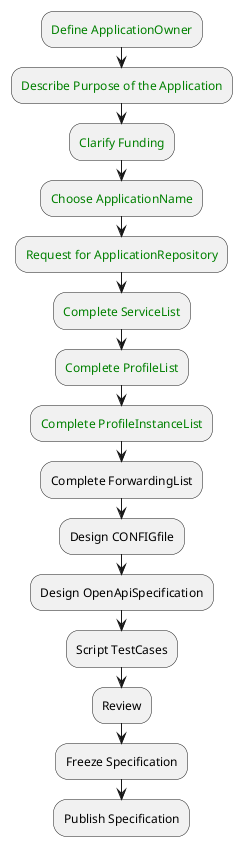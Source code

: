 @startuml Workflow for Specifying Applications
:<color:Green>Define ApplicationOwner</color>;
:<color:Green>Describe Purpose of the Application</color>;
:<color:Green>Clarify Funding</color>;
:<color:Green>Choose ApplicationName</color>;
:<color:Green>Request for ApplicationRepository</color>;
:<color:Green>Complete ServiceList</color>;
:<color:Green>Complete ProfileList</color>;
:<color:Green>Complete ProfileInstanceList</color>;
:Complete ForwardingList;
:Design CONFIGfile;
:Design OpenApiSpecification;
:Script TestCases;
:Review;
:Freeze Specification;
:Publish Specification;
@enduml